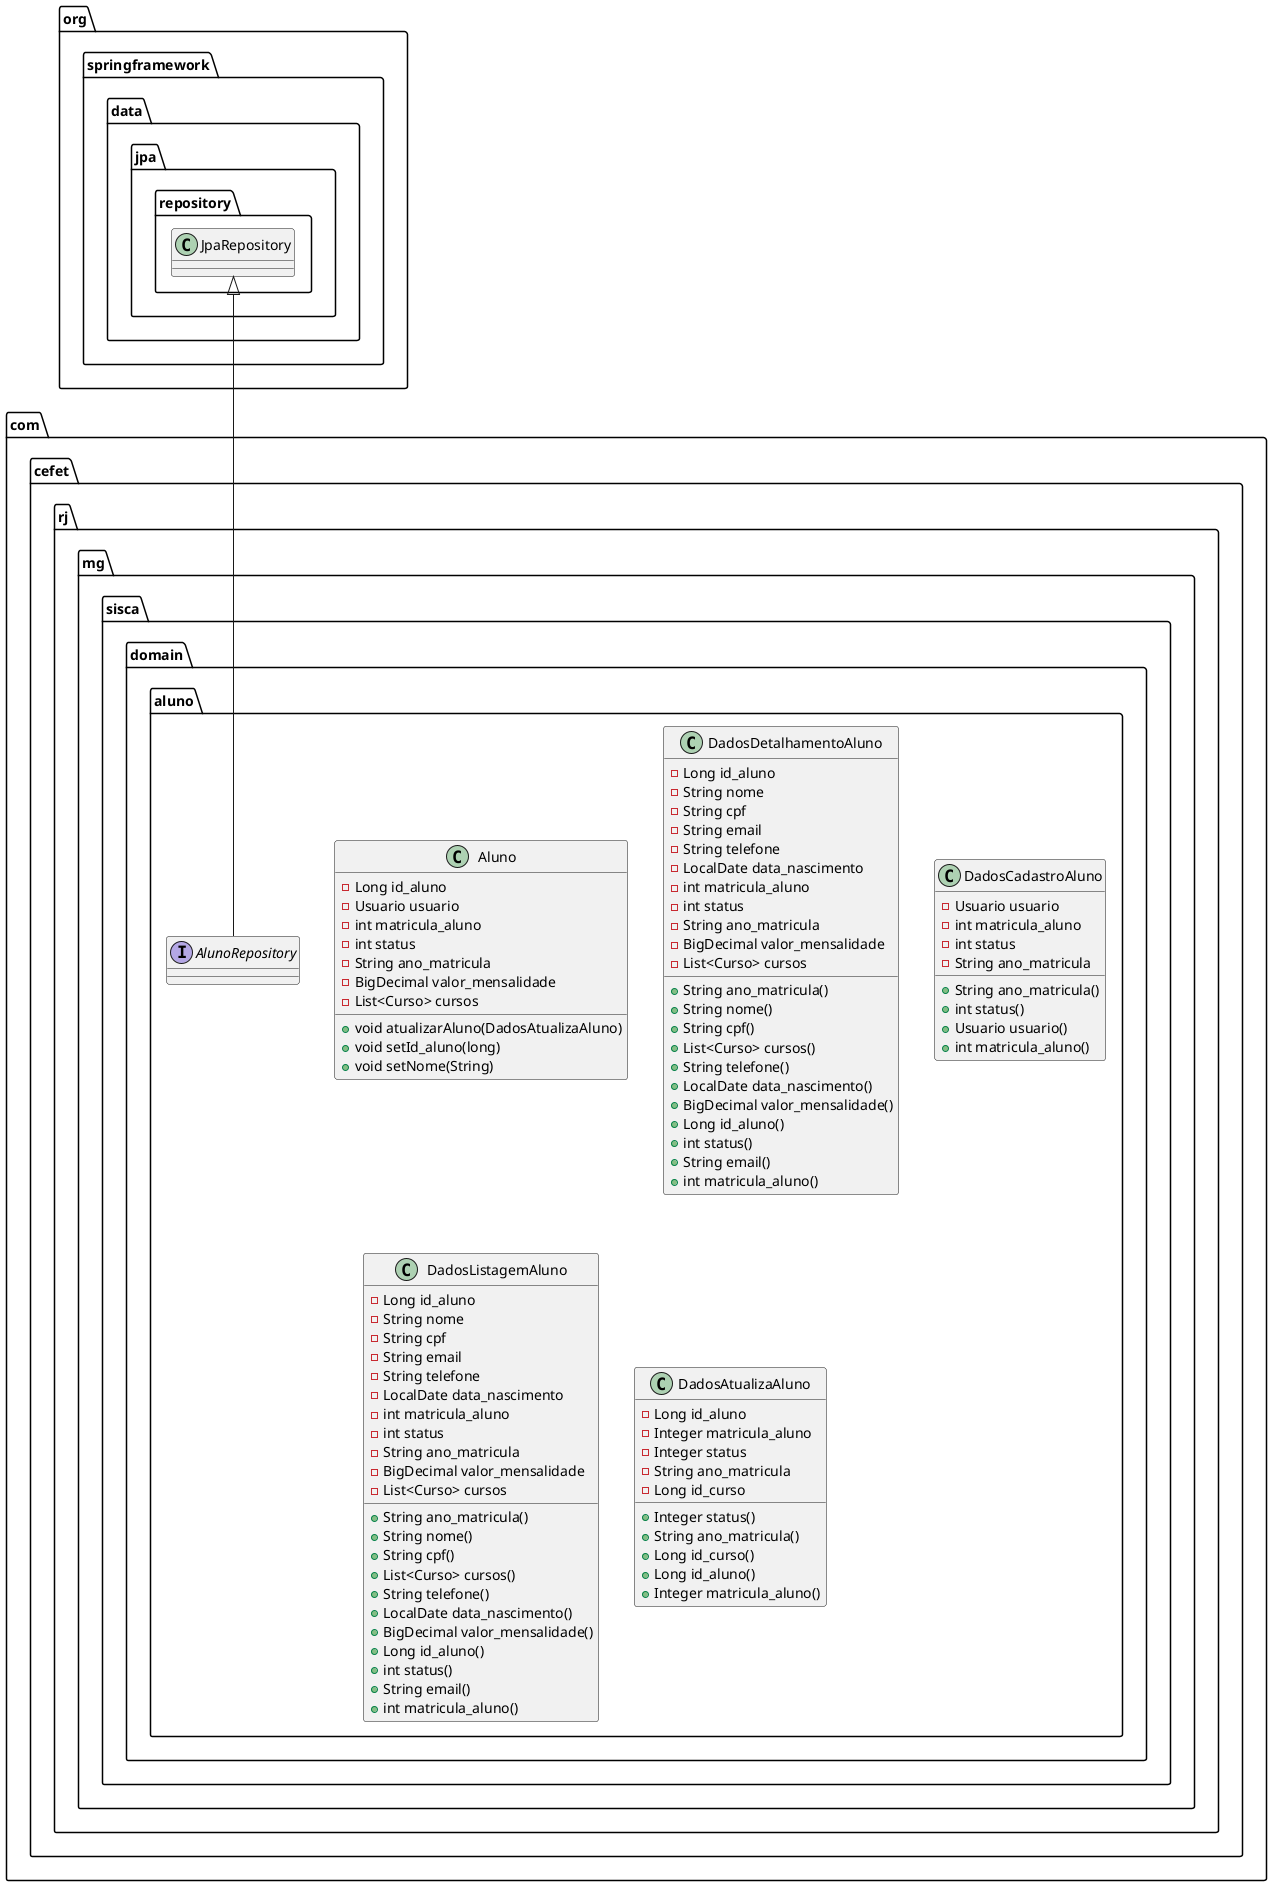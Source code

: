 @startuml
class com.cefet.rj.mg.sisca.domain.aluno.Aluno {
- Long id_aluno
- Usuario usuario
- int matricula_aluno
- int status
- String ano_matricula
- BigDecimal valor_mensalidade
- List<Curso> cursos
+ void atualizarAluno(DadosAtualizaAluno)
+ void setId_aluno(long)
+ void setNome(String)
}


class com.cefet.rj.mg.sisca.domain.aluno.DadosDetalhamentoAluno {
- Long id_aluno
- String nome
- String cpf
- String email
- String telefone
- LocalDate data_nascimento
- int matricula_aluno
- int status
- String ano_matricula
- BigDecimal valor_mensalidade
- List<Curso> cursos
+ String ano_matricula()
+ String nome()
+ String cpf()
+ List<Curso> cursos()
+ String telefone()
+ LocalDate data_nascimento()
+ BigDecimal valor_mensalidade()
+ Long id_aluno()
+ int status()
+ String email()
+ int matricula_aluno()
}


class com.cefet.rj.mg.sisca.domain.aluno.DadosCadastroAluno {
- Usuario usuario
- int matricula_aluno
- int status
- String ano_matricula
+ String ano_matricula()
+ int status()
+ Usuario usuario()
+ int matricula_aluno()
}


class com.cefet.rj.mg.sisca.domain.aluno.DadosListagemAluno {
- Long id_aluno
- String nome
- String cpf
- String email
- String telefone
- LocalDate data_nascimento
- int matricula_aluno
- int status
- String ano_matricula
- BigDecimal valor_mensalidade
- List<Curso> cursos
+ String ano_matricula()
+ String nome()
+ String cpf()
+ List<Curso> cursos()
+ String telefone()
+ LocalDate data_nascimento()
+ BigDecimal valor_mensalidade()
+ Long id_aluno()
+ int status()
+ String email()
+ int matricula_aluno()
}


interface com.cefet.rj.mg.sisca.domain.aluno.AlunoRepository {
}
class com.cefet.rj.mg.sisca.domain.aluno.DadosAtualizaAluno {
- Long id_aluno
- Integer matricula_aluno
- Integer status
- String ano_matricula
- Long id_curso
+ Integer status()
+ String ano_matricula()
+ Long id_curso()
+ Long id_aluno()
+ Integer matricula_aluno()
}




org.springframework.data.jpa.repository.JpaRepository <|-- com.cefet.rj.mg.sisca.domain.aluno.AlunoRepository
@enduml